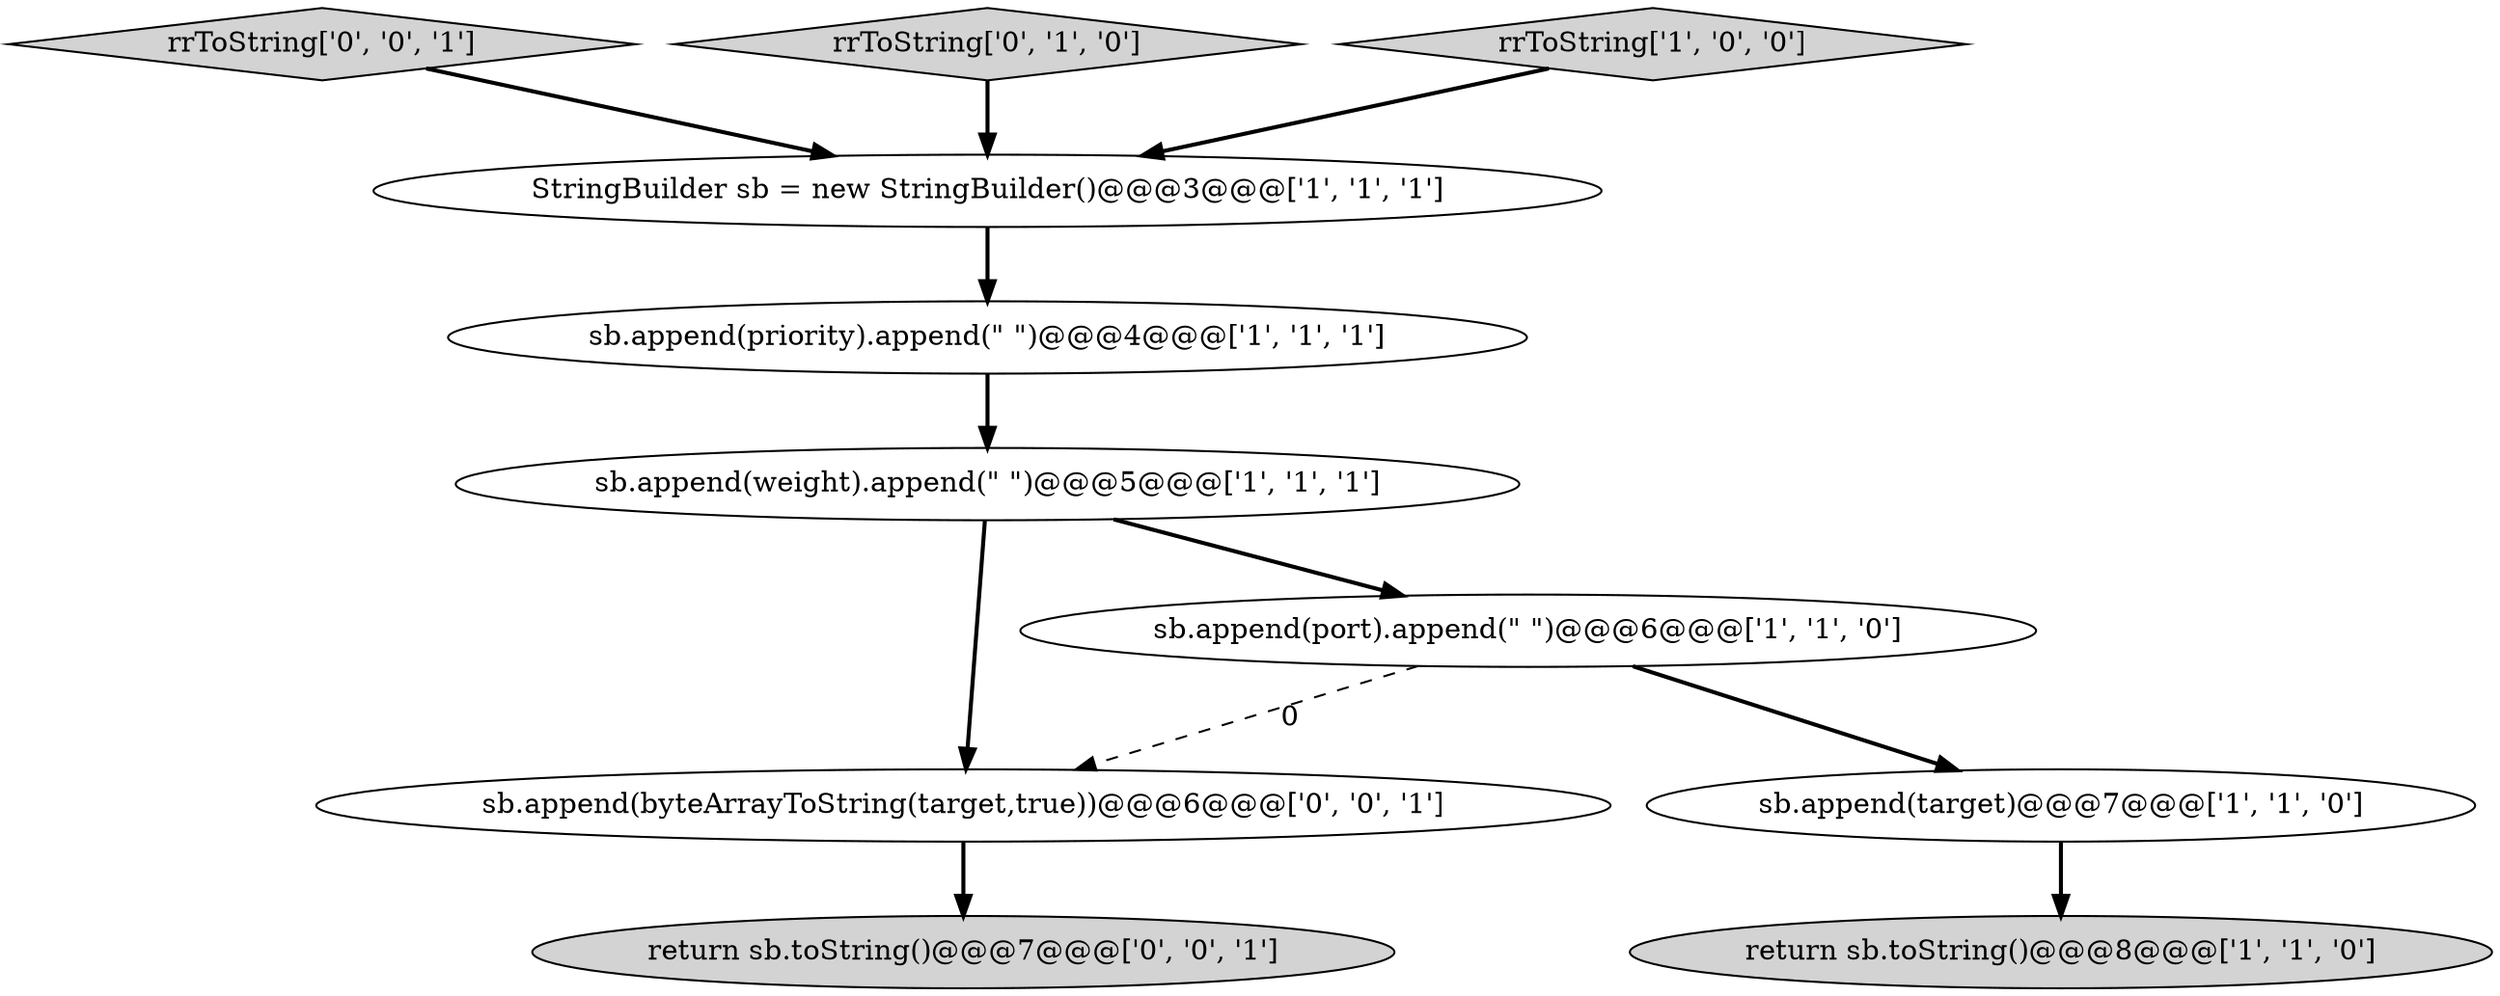 digraph {
8 [style = filled, label = "sb.append(byteArrayToString(target,true))@@@6@@@['0', '0', '1']", fillcolor = white, shape = ellipse image = "AAA0AAABBB3BBB"];
10 [style = filled, label = "rrToString['0', '0', '1']", fillcolor = lightgray, shape = diamond image = "AAA0AAABBB3BBB"];
7 [style = filled, label = "rrToString['0', '1', '0']", fillcolor = lightgray, shape = diamond image = "AAA0AAABBB2BBB"];
1 [style = filled, label = "StringBuilder sb = new StringBuilder()@@@3@@@['1', '1', '1']", fillcolor = white, shape = ellipse image = "AAA0AAABBB1BBB"];
4 [style = filled, label = "sb.append(priority).append(\" \")@@@4@@@['1', '1', '1']", fillcolor = white, shape = ellipse image = "AAA0AAABBB1BBB"];
2 [style = filled, label = "rrToString['1', '0', '0']", fillcolor = lightgray, shape = diamond image = "AAA0AAABBB1BBB"];
3 [style = filled, label = "sb.append(port).append(\" \")@@@6@@@['1', '1', '0']", fillcolor = white, shape = ellipse image = "AAA0AAABBB1BBB"];
0 [style = filled, label = "sb.append(target)@@@7@@@['1', '1', '0']", fillcolor = white, shape = ellipse image = "AAA0AAABBB1BBB"];
5 [style = filled, label = "sb.append(weight).append(\" \")@@@5@@@['1', '1', '1']", fillcolor = white, shape = ellipse image = "AAA0AAABBB1BBB"];
6 [style = filled, label = "return sb.toString()@@@8@@@['1', '1', '0']", fillcolor = lightgray, shape = ellipse image = "AAA0AAABBB1BBB"];
9 [style = filled, label = "return sb.toString()@@@7@@@['0', '0', '1']", fillcolor = lightgray, shape = ellipse image = "AAA0AAABBB3BBB"];
5->3 [style = bold, label=""];
3->8 [style = dashed, label="0"];
5->8 [style = bold, label=""];
1->4 [style = bold, label=""];
7->1 [style = bold, label=""];
10->1 [style = bold, label=""];
0->6 [style = bold, label=""];
4->5 [style = bold, label=""];
2->1 [style = bold, label=""];
3->0 [style = bold, label=""];
8->9 [style = bold, label=""];
}
